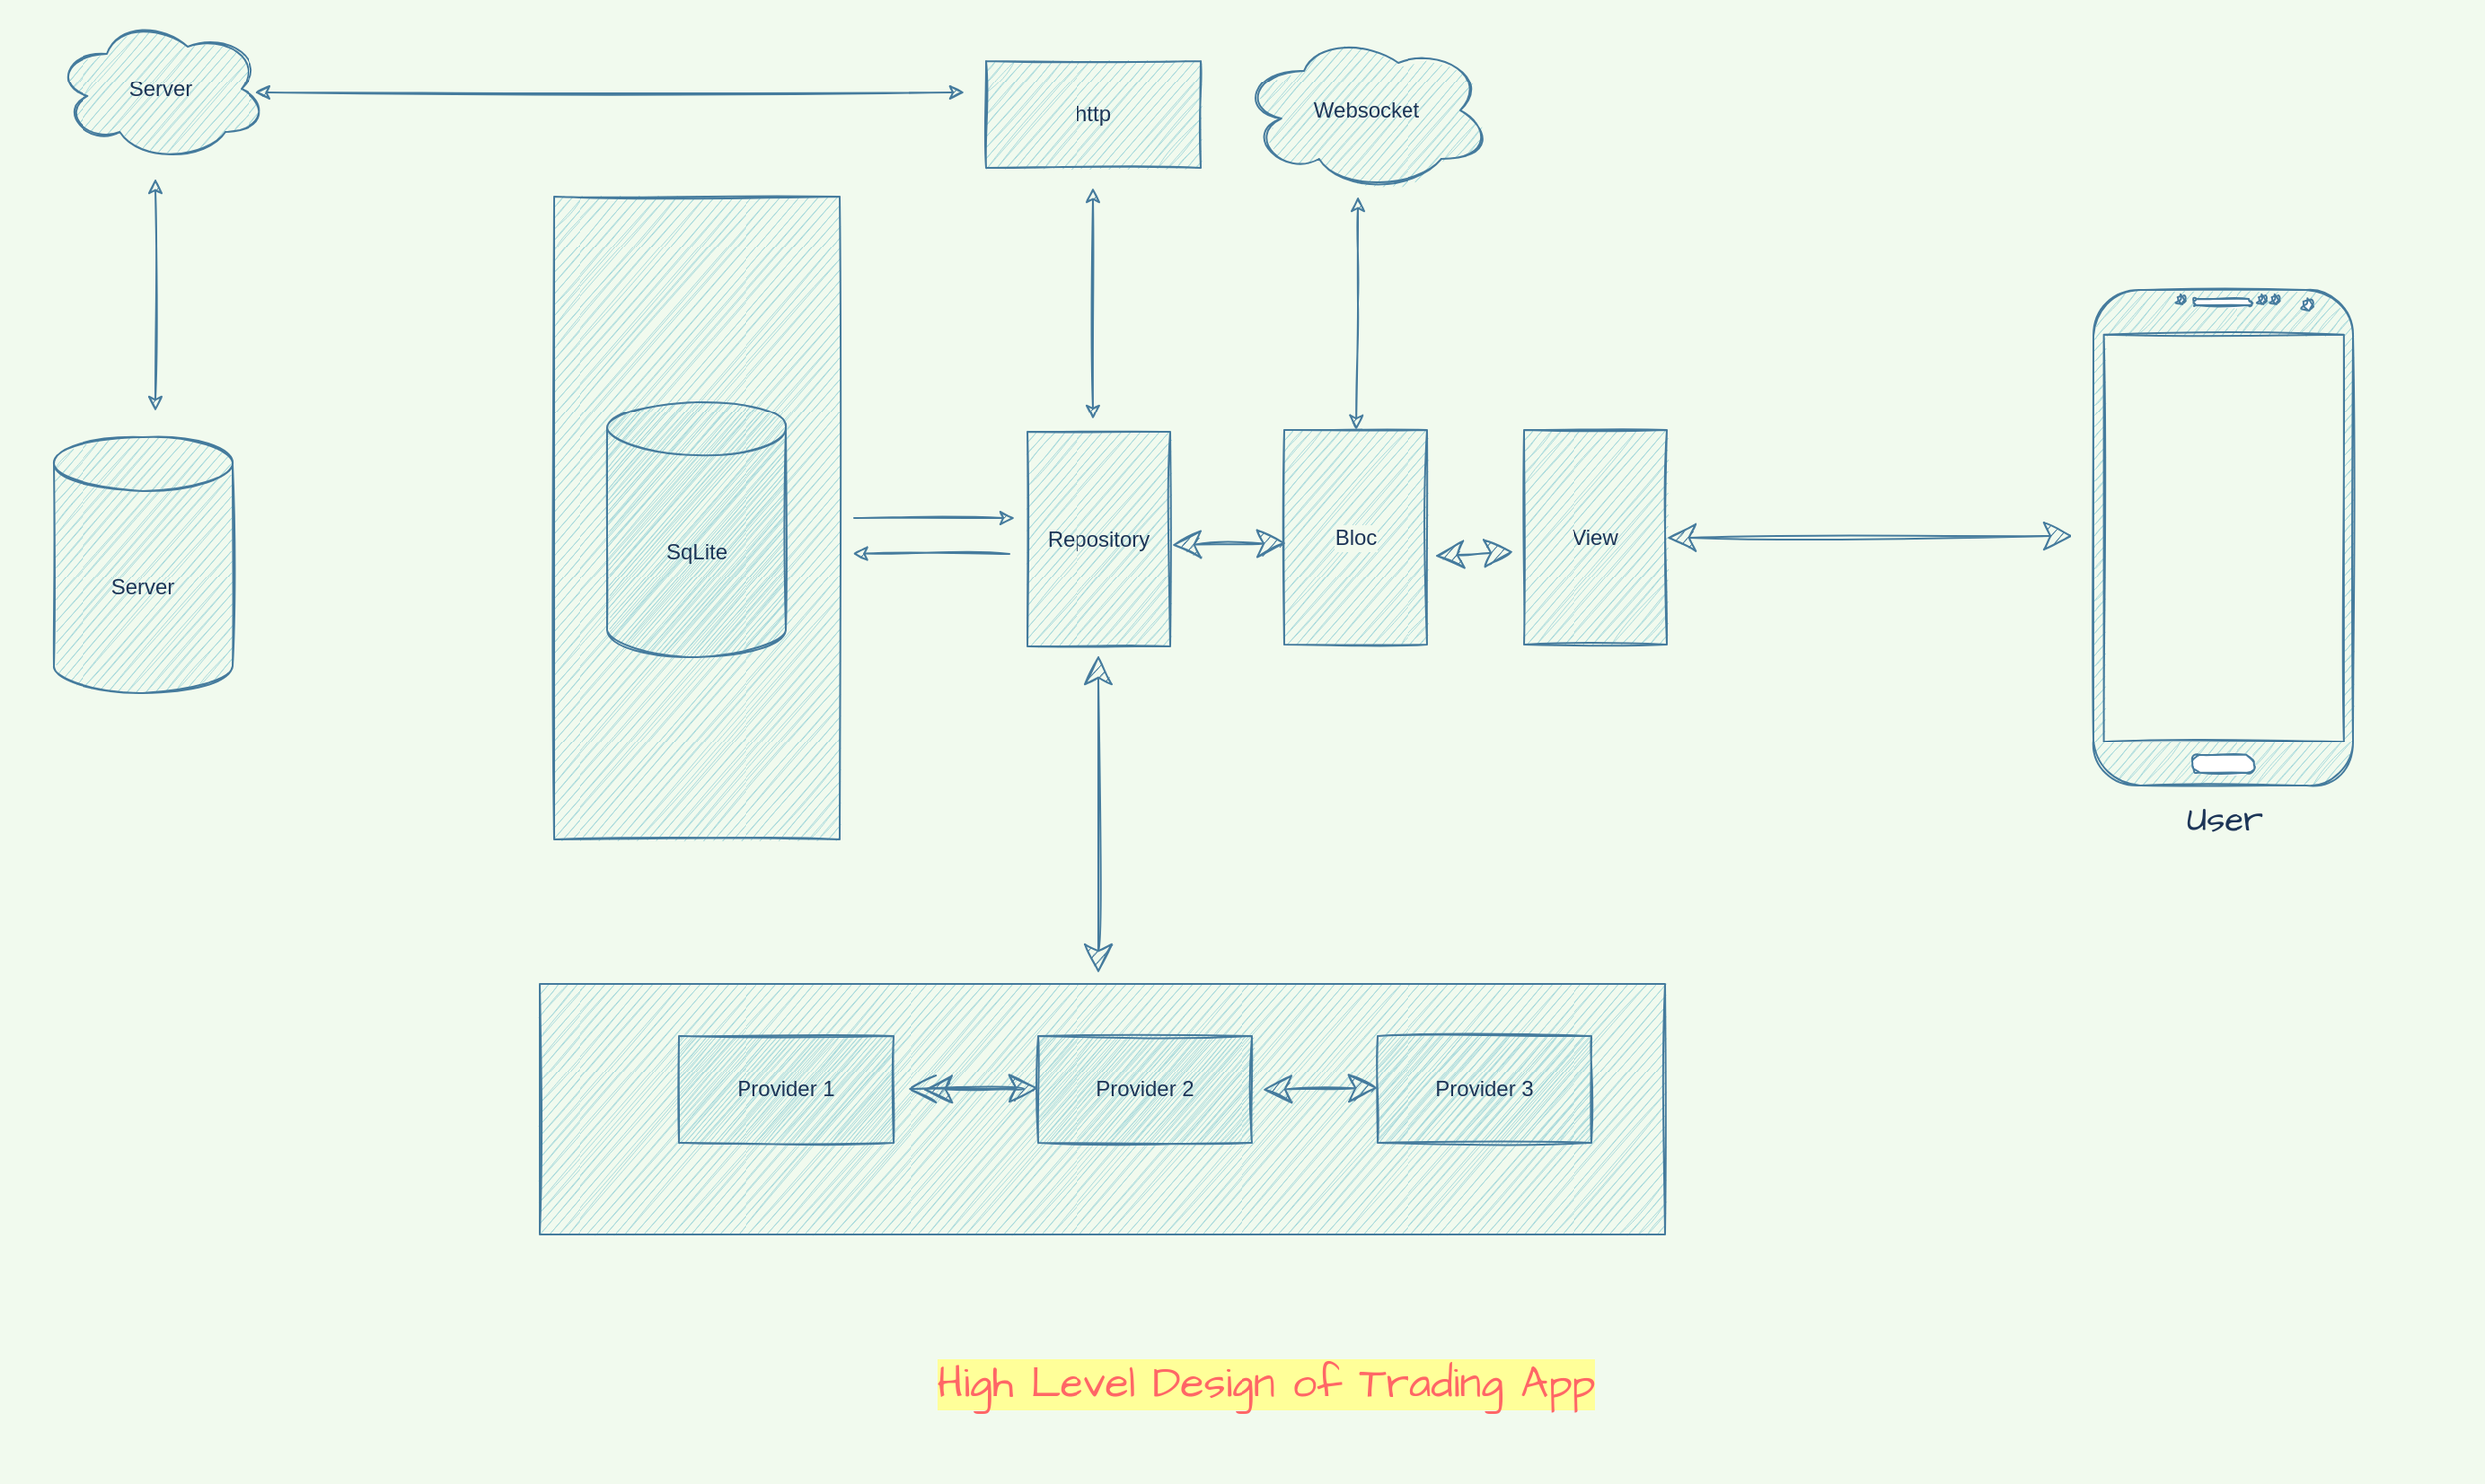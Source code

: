 <mxfile version="20.2.4" type="github"><diagram id="k9jgQYV3e8CvBNq1FGnC" name="Page-1"><mxGraphModel dx="1673" dy="918" grid="1" gridSize="10" guides="1" tooltips="1" connect="1" arrows="1" fold="1" page="1" pageScale="1" pageWidth="850" pageHeight="1100" background="#F1FAEE" math="0" shadow="0"><root><mxCell id="0"/><mxCell id="1" parent="0"/><mxCell id="6E81scYivjTdyx2A9Fnq-2" value="Bloc" style="rounded=0;whiteSpace=wrap;html=1;labelBackgroundColor=#F1FAEE;fillColor=#A8DADC;strokeColor=#457B9D;fontColor=#1D3557;sketch=1;" vertex="1" parent="1"><mxGeometry x="729" y="251" width="80" height="120" as="geometry"/></mxCell><mxCell id="6E81scYivjTdyx2A9Fnq-14" value="" style="edgeStyle=orthogonalEdgeStyle;rounded=0;orthogonalLoop=1;jettySize=auto;html=1;labelBackgroundColor=#F1FAEE;strokeColor=#457B9D;fontColor=#1D3557;sketch=1;" edge="1" parent="1"><mxGeometry relative="1" as="geometry"><mxPoint x="488" y="300" as="sourcePoint"/><mxPoint x="578" y="300" as="targetPoint"/></mxGeometry></mxCell><mxCell id="6E81scYivjTdyx2A9Fnq-4" value="" style="rounded=0;whiteSpace=wrap;html=1;fillColor=#A8DADC;strokeColor=#457B9D;fontColor=#1D3557;sketch=1;" vertex="1" parent="1"><mxGeometry x="320" y="120" width="160" height="360" as="geometry"/></mxCell><mxCell id="6E81scYivjTdyx2A9Fnq-5" value="SqLite" style="shape=cylinder3;whiteSpace=wrap;html=1;boundedLbl=1;backgroundOutline=1;size=15;fillColor=#A8DADC;strokeColor=#457B9D;fontColor=#1D3557;rounded=0;sketch=1;" vertex="1" parent="1"><mxGeometry x="350" y="235" width="100" height="143" as="geometry"/></mxCell><mxCell id="6E81scYivjTdyx2A9Fnq-6" value="Server" style="ellipse;shape=cloud;whiteSpace=wrap;html=1;fillColor=#A8DADC;strokeColor=#457B9D;fontColor=#1D3557;rounded=0;sketch=1;" vertex="1" parent="1"><mxGeometry x="40" y="20" width="120" height="80" as="geometry"/></mxCell><mxCell id="6E81scYivjTdyx2A9Fnq-7" value="" style="endArrow=classic;startArrow=classic;html=1;rounded=0;exitX=0.941;exitY=0.525;exitDx=0;exitDy=0;exitPerimeter=0;labelBackgroundColor=#F1FAEE;strokeColor=#457B9D;fontColor=#1D3557;sketch=1;" edge="1" parent="1" source="6E81scYivjTdyx2A9Fnq-6"><mxGeometry width="50" height="50" relative="1" as="geometry"><mxPoint x="290" y="490" as="sourcePoint"/><mxPoint x="550" y="62" as="targetPoint"/></mxGeometry></mxCell><mxCell id="6E81scYivjTdyx2A9Fnq-8" value="" style="endArrow=classic;startArrow=classic;html=1;rounded=0;entryX=0.5;entryY=0;entryDx=0;entryDy=0;labelBackgroundColor=#F1FAEE;strokeColor=#457B9D;fontColor=#1D3557;sketch=1;" edge="1" parent="1"><mxGeometry width="50" height="50" relative="1" as="geometry"><mxPoint x="622" y="115" as="sourcePoint"/><mxPoint x="622" y="245" as="targetPoint"/></mxGeometry></mxCell><mxCell id="6E81scYivjTdyx2A9Fnq-9" value="" style="rounded=0;whiteSpace=wrap;html=1;fillColor=#A8DADC;strokeColor=#457B9D;fontColor=#1D3557;sketch=1;" vertex="1" parent="1"><mxGeometry x="312" y="561" width="630" height="140" as="geometry"/></mxCell><mxCell id="6E81scYivjTdyx2A9Fnq-10" value="Provider 1" style="rounded=0;whiteSpace=wrap;html=1;fillColor=#A8DADC;strokeColor=#457B9D;fontColor=#1D3557;sketch=1;" vertex="1" parent="1"><mxGeometry x="390" y="590" width="120" height="60" as="geometry"/></mxCell><mxCell id="6E81scYivjTdyx2A9Fnq-58" value="" style="edgeStyle=orthogonalEdgeStyle;curved=1;rounded=0;sketch=1;hachureGap=4;orthogonalLoop=1;jettySize=auto;html=1;fontFamily=Architects Daughter;fontSource=https%3A%2F%2Ffonts.googleapis.com%2Fcss%3Ffamily%3DArchitects%2BDaughter;fontSize=24;fontColor=#FF6666;endArrow=open;startSize=14;endSize=14;sourcePerimeterSpacing=8;targetPerimeterSpacing=8;strokeColor=#457B9D;fillColor=#A8DADC;" edge="1" parent="1" source="6E81scYivjTdyx2A9Fnq-11" target="6E81scYivjTdyx2A9Fnq-10"><mxGeometry relative="1" as="geometry"/></mxCell><mxCell id="6E81scYivjTdyx2A9Fnq-11" value="Provider 2" style="rounded=0;whiteSpace=wrap;html=1;fillColor=#A8DADC;strokeColor=#457B9D;fontColor=#1D3557;sketch=1;" vertex="1" parent="1"><mxGeometry x="591" y="590" width="120" height="60" as="geometry"/></mxCell><mxCell id="6E81scYivjTdyx2A9Fnq-12" value="Provider 3" style="rounded=0;whiteSpace=wrap;html=1;fillColor=#A8DADC;strokeColor=#457B9D;fontColor=#1D3557;sketch=1;" vertex="1" parent="1"><mxGeometry x="781" y="590" width="120" height="60" as="geometry"/></mxCell><mxCell id="6E81scYivjTdyx2A9Fnq-16" value="" style="endArrow=classic;html=1;rounded=0;entryX=1.014;entryY=0.555;entryDx=0;entryDy=0;entryPerimeter=0;labelBackgroundColor=#F1FAEE;strokeColor=#457B9D;fontColor=#1D3557;sketch=1;" edge="1" parent="1"><mxGeometry width="50" height="50" relative="1" as="geometry"><mxPoint x="575" y="320" as="sourcePoint"/><mxPoint x="487.24" y="319.8" as="targetPoint"/></mxGeometry></mxCell><mxCell id="6E81scYivjTdyx2A9Fnq-18" value="Repository" style="rounded=0;whiteSpace=wrap;html=1;fillColor=#A8DADC;strokeColor=#457B9D;fontColor=#1D3557;sketch=1;" vertex="1" parent="1"><mxGeometry x="585" y="252" width="80" height="120" as="geometry"/></mxCell><mxCell id="6E81scYivjTdyx2A9Fnq-23" value="View" style="rounded=0;whiteSpace=wrap;html=1;fillColor=#A8DADC;strokeColor=#457B9D;fontColor=#1D3557;sketch=1;" vertex="1" parent="1"><mxGeometry x="863" y="251" width="80" height="120" as="geometry"/></mxCell><mxCell id="6E81scYivjTdyx2A9Fnq-25" value="http" style="rounded=0;whiteSpace=wrap;html=1;fillColor=#A8DADC;strokeColor=#457B9D;fontColor=#1D3557;sketch=1;" vertex="1" parent="1"><mxGeometry x="562" y="44" width="120" height="60" as="geometry"/></mxCell><mxCell id="6E81scYivjTdyx2A9Fnq-26" value="Websocket" style="ellipse;shape=cloud;whiteSpace=wrap;html=1;fillColor=#A8DADC;strokeColor=#457B9D;fontColor=#1D3557;rounded=0;sketch=1;" vertex="1" parent="1"><mxGeometry x="705" y="27" width="140" height="90" as="geometry"/></mxCell><mxCell id="6E81scYivjTdyx2A9Fnq-27" value="" style="endArrow=classic;startArrow=classic;html=1;rounded=0;entryX=0.5;entryY=0;entryDx=0;entryDy=0;labelBackgroundColor=#F1FAEE;strokeColor=#457B9D;fontColor=#1D3557;sketch=1;" edge="1" parent="1" target="6E81scYivjTdyx2A9Fnq-2"><mxGeometry width="50" height="50" relative="1" as="geometry"><mxPoint x="770" y="120" as="sourcePoint"/><mxPoint x="620" y="245" as="targetPoint"/><Array as="points"><mxPoint x="770" y="180"/></Array></mxGeometry></mxCell><mxCell id="6E81scYivjTdyx2A9Fnq-42" value="" style="endArrow=classic;startArrow=classic;html=1;rounded=0;sketch=1;hachureGap=4;fontFamily=Architects Daughter;fontSource=https%3A%2F%2Ffonts.googleapis.com%2Fcss%3Ffamily%3DArchitects%2BDaughter;fontSize=16;startSize=14;endSize=14;sourcePerimeterSpacing=8;targetPerimeterSpacing=8;entryX=0;entryY=0.5;entryDx=0;entryDy=0;exitX=1;exitY=0.5;exitDx=0;exitDy=0;labelBackgroundColor=#F1FAEE;strokeColor=#457B9D;fontColor=#1D3557;" edge="1" parent="1"><mxGeometry width="50" height="50" relative="1" as="geometry"><mxPoint x="666" y="315" as="sourcePoint"/><mxPoint x="730" y="314.0" as="targetPoint"/></mxGeometry></mxCell><mxCell id="6E81scYivjTdyx2A9Fnq-46" value="" style="endArrow=classic;startArrow=classic;html=1;rounded=0;sketch=1;hachureGap=4;fontFamily=Architects Daughter;fontSource=https%3A%2F%2Ffonts.googleapis.com%2Fcss%3Ffamily%3DArchitects%2BDaughter;fontSize=16;startSize=14;endSize=14;sourcePerimeterSpacing=8;targetPerimeterSpacing=8;entryX=-0.038;entryY=0.582;entryDx=0;entryDy=0;entryPerimeter=0;exitX=1.093;exitY=0.601;exitDx=0;exitDy=0;exitPerimeter=0;labelBackgroundColor=#F1FAEE;strokeColor=#457B9D;fontColor=#1D3557;" edge="1" parent="1"><mxGeometry width="50" height="50" relative="1" as="geometry"><mxPoint x="813.44" y="321.12" as="sourcePoint"/><mxPoint x="856.96" y="318.84" as="targetPoint"/></mxGeometry></mxCell><mxCell id="6E81scYivjTdyx2A9Fnq-47" value="User" style="verticalLabelPosition=bottom;verticalAlign=top;html=1;shadow=0;dashed=0;strokeWidth=1;shape=mxgraph.android.phone2;strokeColor=#457B9D;sketch=1;hachureGap=4;fontFamily=Architects Daughter;fontSource=https%3A%2F%2Ffonts.googleapis.com%2Fcss%3Ffamily%3DArchitects%2BDaughter;fontSize=20;fillColor=#A8DADC;fontColor=#1D3557;" vertex="1" parent="1"><mxGeometry x="1182" y="172.5" width="145" height="277.5" as="geometry"/></mxCell><mxCell id="6E81scYivjTdyx2A9Fnq-49" value="" style="endArrow=classic;startArrow=classic;html=1;rounded=0;sketch=1;hachureGap=4;fontFamily=Architects Daughter;fontSource=https%3A%2F%2Ffonts.googleapis.com%2Fcss%3Ffamily%3DArchitects%2BDaughter;fontSize=16;startSize=14;endSize=14;sourcePerimeterSpacing=8;targetPerimeterSpacing=8;exitX=1;exitY=0.5;exitDx=0;exitDy=0;labelBackgroundColor=#F1FAEE;strokeColor=#457B9D;fontColor=#1D3557;" edge="1" parent="1" source="6E81scYivjTdyx2A9Fnq-23"><mxGeometry width="50" height="50" relative="1" as="geometry"><mxPoint x="770" y="460" as="sourcePoint"/><mxPoint x="1170" y="310" as="targetPoint"/></mxGeometry></mxCell><mxCell id="6E81scYivjTdyx2A9Fnq-51" value="Server" style="shape=cylinder3;whiteSpace=wrap;html=1;boundedLbl=1;backgroundOutline=1;size=15;fillColor=#A8DADC;strokeColor=#457B9D;fontColor=#1D3557;rounded=0;sketch=1;" vertex="1" parent="1"><mxGeometry x="40" y="255" width="100" height="143" as="geometry"/></mxCell><mxCell id="6E81scYivjTdyx2A9Fnq-52" value="" style="endArrow=classic;startArrow=classic;html=1;rounded=0;labelBackgroundColor=#F1FAEE;strokeColor=#457B9D;fontColor=#1D3557;sketch=1;" edge="1" parent="1"><mxGeometry width="50" height="50" relative="1" as="geometry"><mxPoint x="97" y="110" as="sourcePoint"/><mxPoint x="97" y="240" as="targetPoint"/></mxGeometry></mxCell><mxCell id="6E81scYivjTdyx2A9Fnq-53" value="" style="rounded=0;whiteSpace=wrap;html=1;sketch=1;hachureGap=4;fontFamily=Architects Daughter;fontSource=https%3A%2F%2Ffonts.googleapis.com%2Fcss%3Ffamily%3DArchitects%2BDaughter;fontSize=20;strokeColor=none;fillColor=none;dashed=1;" vertex="1" parent="1"><mxGeometry x="10" y="10" width="1390" height="830" as="geometry"/></mxCell><mxCell id="6E81scYivjTdyx2A9Fnq-56" value="" style="endArrow=classic;startArrow=classic;html=1;rounded=0;sketch=1;hachureGap=4;fontFamily=Architects Daughter;fontSource=https%3A%2F%2Ffonts.googleapis.com%2Fcss%3Ffamily%3DArchitects%2BDaughter;fontSize=24;fontColor=#FF6666;startSize=14;endSize=14;sourcePerimeterSpacing=8;targetPerimeterSpacing=8;strokeColor=#457B9D;fillColor=#A8DADC;curved=1;entryX=0.5;entryY=1;entryDx=0;entryDy=0;" edge="1" parent="1"><mxGeometry width="50" height="50" relative="1" as="geometry"><mxPoint x="625" y="555" as="sourcePoint"/><mxPoint x="625" y="377" as="targetPoint"/></mxGeometry></mxCell><mxCell id="6E81scYivjTdyx2A9Fnq-57" value="" style="endArrow=classic;startArrow=classic;html=1;rounded=0;sketch=1;hachureGap=4;fontFamily=Architects Daughter;fontSource=https%3A%2F%2Ffonts.googleapis.com%2Fcss%3Ffamily%3DArchitects%2BDaughter;fontSize=16;startSize=14;endSize=14;sourcePerimeterSpacing=8;targetPerimeterSpacing=8;entryX=0;entryY=0.5;entryDx=0;entryDy=0;exitX=1;exitY=0.5;exitDx=0;exitDy=0;labelBackgroundColor=#F1FAEE;strokeColor=#457B9D;fontColor=#1D3557;" edge="1" parent="1"><mxGeometry width="50" height="50" relative="1" as="geometry"><mxPoint x="527" y="620.41" as="sourcePoint"/><mxPoint x="591" y="619.41" as="targetPoint"/></mxGeometry></mxCell><mxCell id="6E81scYivjTdyx2A9Fnq-59" value="" style="endArrow=classic;startArrow=classic;html=1;rounded=0;sketch=1;hachureGap=4;fontFamily=Architects Daughter;fontSource=https%3A%2F%2Ffonts.googleapis.com%2Fcss%3Ffamily%3DArchitects%2BDaughter;fontSize=16;startSize=14;endSize=14;sourcePerimeterSpacing=8;targetPerimeterSpacing=8;entryX=0;entryY=0.5;entryDx=0;entryDy=0;exitX=1;exitY=0.5;exitDx=0;exitDy=0;labelBackgroundColor=#F1FAEE;strokeColor=#457B9D;fontColor=#1D3557;" edge="1" parent="1"><mxGeometry width="50" height="50" relative="1" as="geometry"><mxPoint x="717" y="620.41" as="sourcePoint"/><mxPoint x="781" y="619.41" as="targetPoint"/></mxGeometry></mxCell><mxCell id="6E81scYivjTdyx2A9Fnq-60" value="High Level Design of Trading App" style="text;html=1;strokeColor=none;fillColor=none;align=center;verticalAlign=middle;whiteSpace=wrap;rounded=0;dashed=1;labelBackgroundColor=#FFFF99;sketch=1;hachureGap=4;fontFamily=Architects Daughter;fontSource=https%3A%2F%2Ffonts.googleapis.com%2Fcss%3Ffamily%3DArchitects%2BDaughter;fontSize=24;fontColor=#FF6666;" vertex="1" parent="1"><mxGeometry x="490" y="770" width="458" height="30" as="geometry"/></mxCell></root></mxGraphModel></diagram></mxfile>